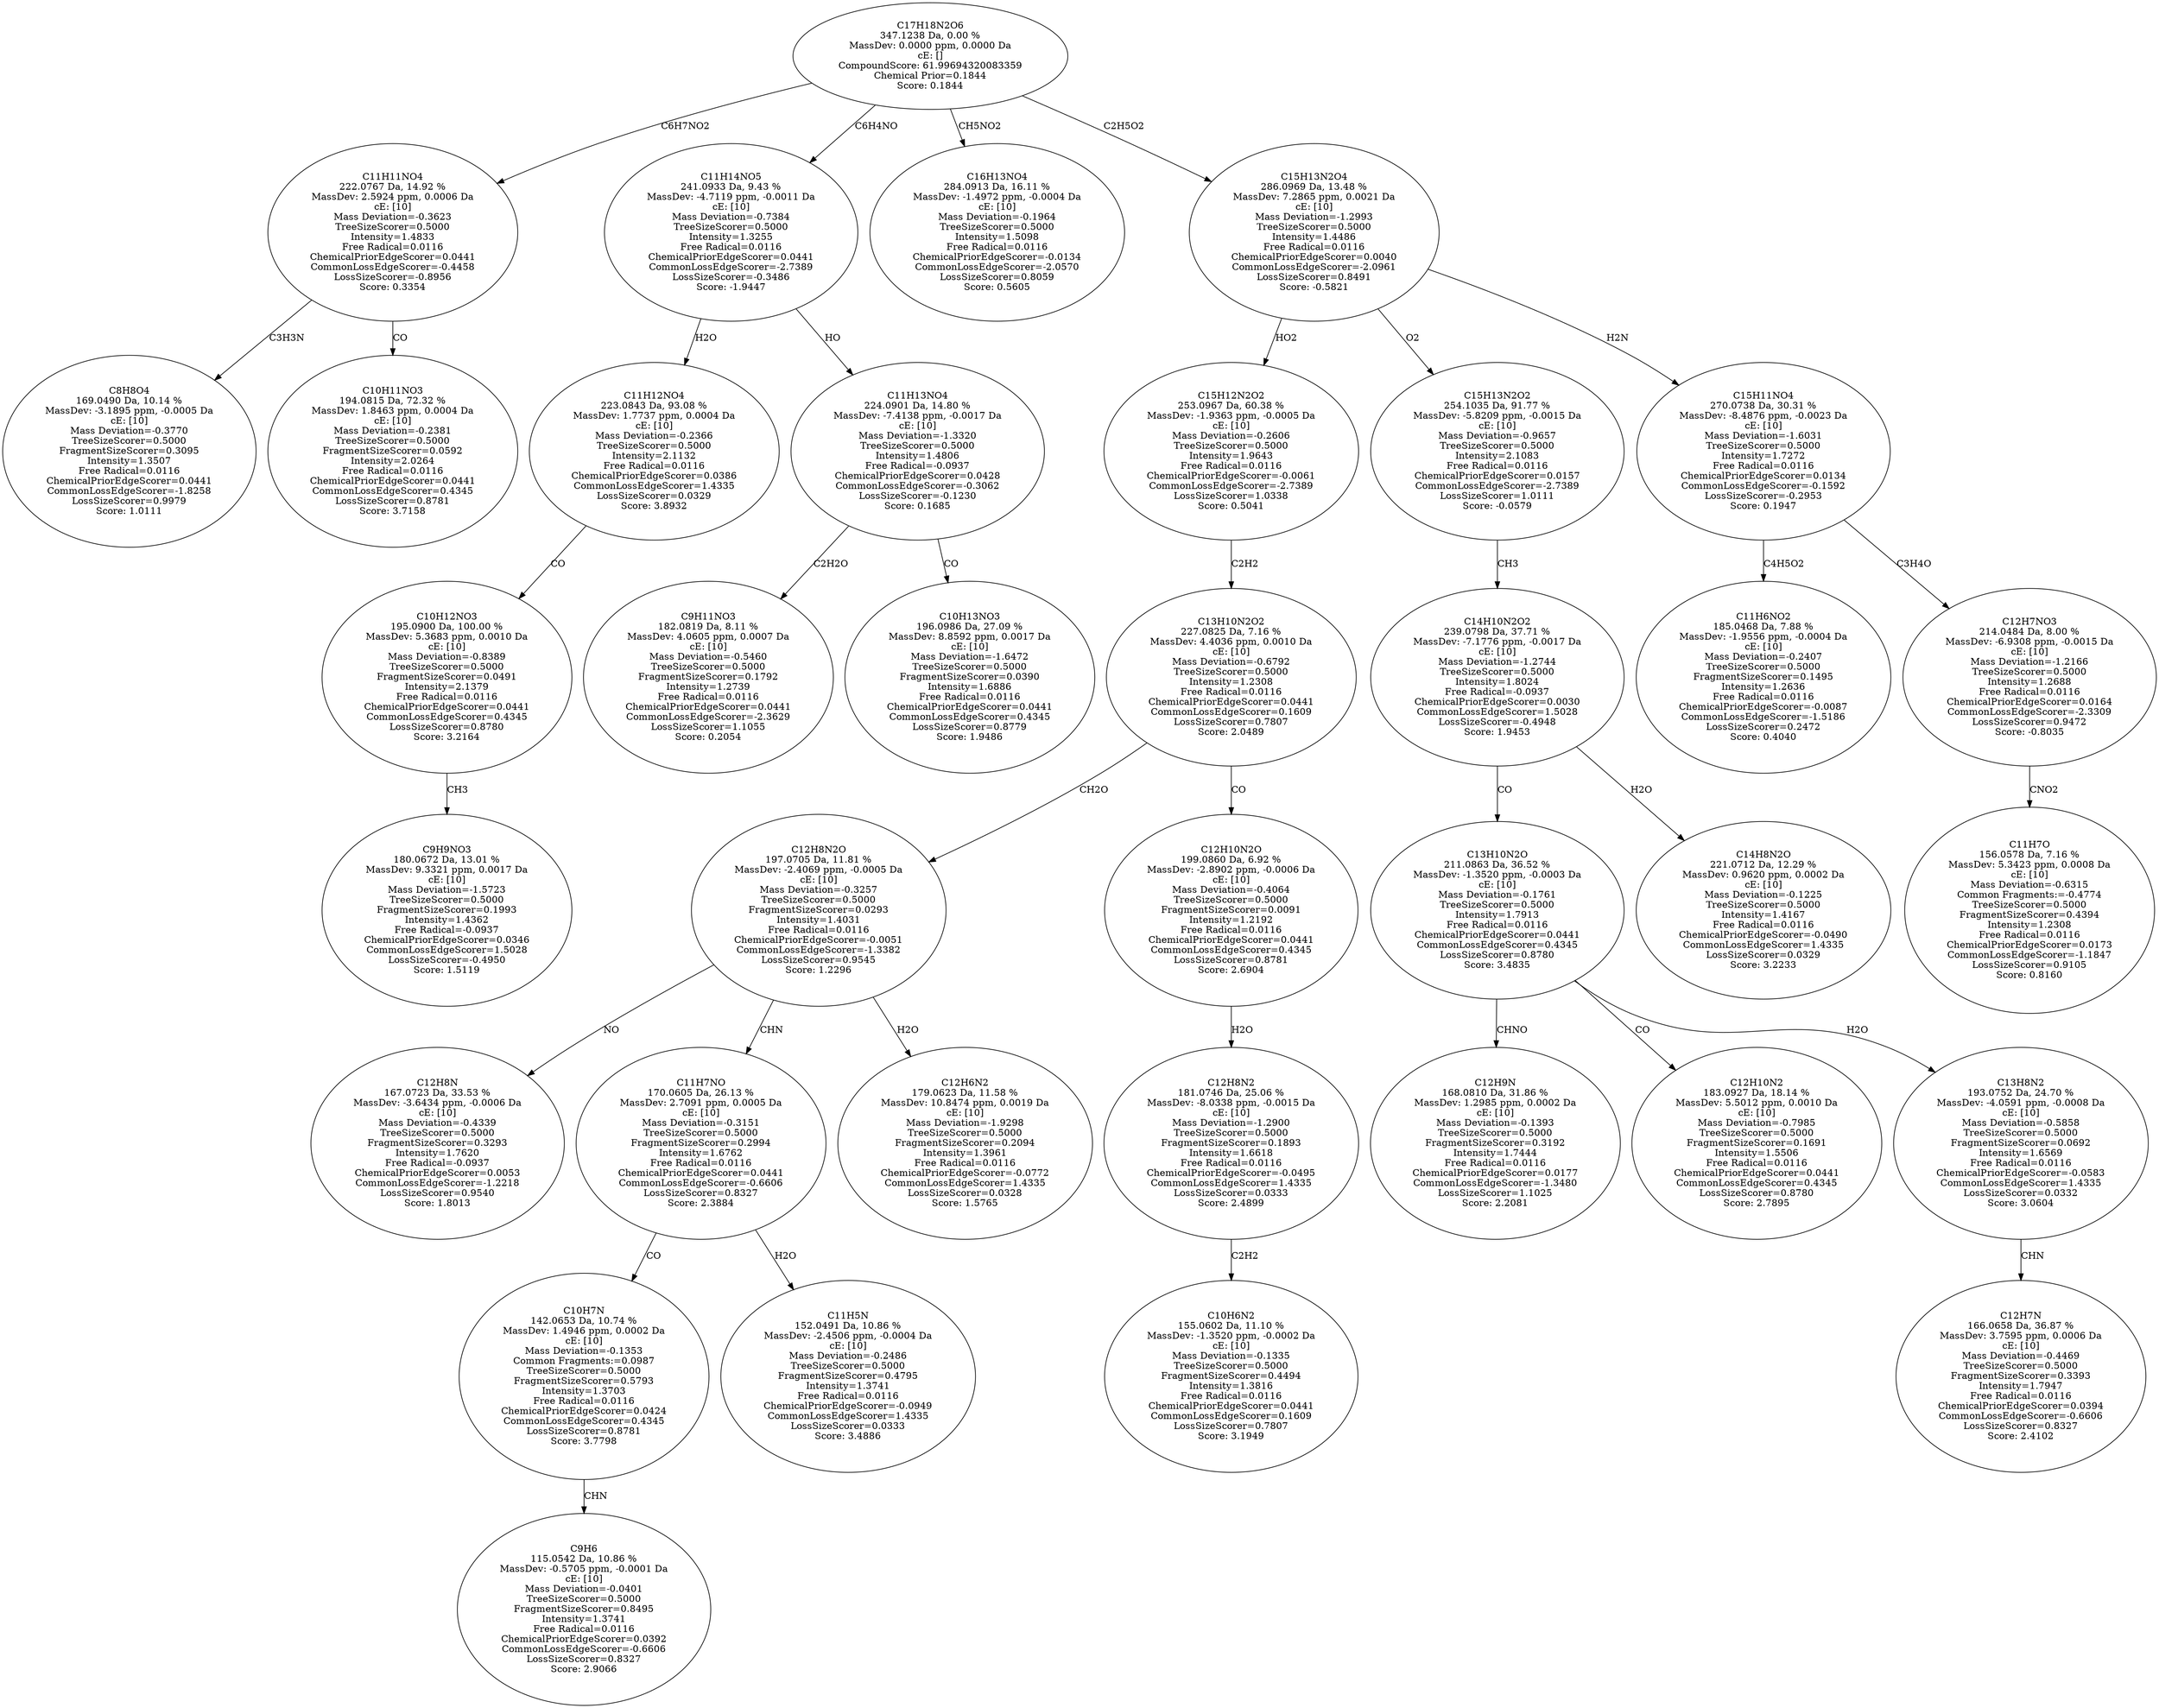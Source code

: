 strict digraph {
v1 [label="C8H8O4\n169.0490 Da, 10.14 %\nMassDev: -3.1895 ppm, -0.0005 Da\ncE: [10]\nMass Deviation=-0.3770\nTreeSizeScorer=0.5000\nFragmentSizeScorer=0.3095\nIntensity=1.3507\nFree Radical=0.0116\nChemicalPriorEdgeScorer=0.0441\nCommonLossEdgeScorer=-1.8258\nLossSizeScorer=0.9979\nScore: 1.0111"];
v2 [label="C10H11NO3\n194.0815 Da, 72.32 %\nMassDev: 1.8463 ppm, 0.0004 Da\ncE: [10]\nMass Deviation=-0.2381\nTreeSizeScorer=0.5000\nFragmentSizeScorer=0.0592\nIntensity=2.0264\nFree Radical=0.0116\nChemicalPriorEdgeScorer=0.0441\nCommonLossEdgeScorer=0.4345\nLossSizeScorer=0.8781\nScore: 3.7158"];
v3 [label="C11H11NO4\n222.0767 Da, 14.92 %\nMassDev: 2.5924 ppm, 0.0006 Da\ncE: [10]\nMass Deviation=-0.3623\nTreeSizeScorer=0.5000\nIntensity=1.4833\nFree Radical=0.0116\nChemicalPriorEdgeScorer=0.0441\nCommonLossEdgeScorer=-0.4458\nLossSizeScorer=-0.8956\nScore: 0.3354"];
v4 [label="C9H9NO3\n180.0672 Da, 13.01 %\nMassDev: 9.3321 ppm, 0.0017 Da\ncE: [10]\nMass Deviation=-1.5723\nTreeSizeScorer=0.5000\nFragmentSizeScorer=0.1993\nIntensity=1.4362\nFree Radical=-0.0937\nChemicalPriorEdgeScorer=0.0346\nCommonLossEdgeScorer=1.5028\nLossSizeScorer=-0.4950\nScore: 1.5119"];
v5 [label="C10H12NO3\n195.0900 Da, 100.00 %\nMassDev: 5.3683 ppm, 0.0010 Da\ncE: [10]\nMass Deviation=-0.8389\nTreeSizeScorer=0.5000\nFragmentSizeScorer=0.0491\nIntensity=2.1379\nFree Radical=0.0116\nChemicalPriorEdgeScorer=0.0441\nCommonLossEdgeScorer=0.4345\nLossSizeScorer=0.8780\nScore: 3.2164"];
v6 [label="C11H12NO4\n223.0843 Da, 93.08 %\nMassDev: 1.7737 ppm, 0.0004 Da\ncE: [10]\nMass Deviation=-0.2366\nTreeSizeScorer=0.5000\nIntensity=2.1132\nFree Radical=0.0116\nChemicalPriorEdgeScorer=0.0386\nCommonLossEdgeScorer=1.4335\nLossSizeScorer=0.0329\nScore: 3.8932"];
v7 [label="C9H11NO3\n182.0819 Da, 8.11 %\nMassDev: 4.0605 ppm, 0.0007 Da\ncE: [10]\nMass Deviation=-0.5460\nTreeSizeScorer=0.5000\nFragmentSizeScorer=0.1792\nIntensity=1.2739\nFree Radical=0.0116\nChemicalPriorEdgeScorer=0.0441\nCommonLossEdgeScorer=-2.3629\nLossSizeScorer=1.1055\nScore: 0.2054"];
v8 [label="C10H13NO3\n196.0986 Da, 27.09 %\nMassDev: 8.8592 ppm, 0.0017 Da\ncE: [10]\nMass Deviation=-1.6472\nTreeSizeScorer=0.5000\nFragmentSizeScorer=0.0390\nIntensity=1.6886\nFree Radical=0.0116\nChemicalPriorEdgeScorer=0.0441\nCommonLossEdgeScorer=0.4345\nLossSizeScorer=0.8779\nScore: 1.9486"];
v9 [label="C11H13NO4\n224.0901 Da, 14.80 %\nMassDev: -7.4138 ppm, -0.0017 Da\ncE: [10]\nMass Deviation=-1.3320\nTreeSizeScorer=0.5000\nIntensity=1.4806\nFree Radical=-0.0937\nChemicalPriorEdgeScorer=0.0428\nCommonLossEdgeScorer=-0.3062\nLossSizeScorer=-0.1230\nScore: 0.1685"];
v10 [label="C11H14NO5\n241.0933 Da, 9.43 %\nMassDev: -4.7119 ppm, -0.0011 Da\ncE: [10]\nMass Deviation=-0.7384\nTreeSizeScorer=0.5000\nIntensity=1.3255\nFree Radical=0.0116\nChemicalPriorEdgeScorer=0.0441\nCommonLossEdgeScorer=-2.7389\nLossSizeScorer=-0.3486\nScore: -1.9447"];
v11 [label="C16H13NO4\n284.0913 Da, 16.11 %\nMassDev: -1.4972 ppm, -0.0004 Da\ncE: [10]\nMass Deviation=-0.1964\nTreeSizeScorer=0.5000\nIntensity=1.5098\nFree Radical=0.0116\nChemicalPriorEdgeScorer=-0.0134\nCommonLossEdgeScorer=-2.0570\nLossSizeScorer=0.8059\nScore: 0.5605"];
v12 [label="C12H8N\n167.0723 Da, 33.53 %\nMassDev: -3.6434 ppm, -0.0006 Da\ncE: [10]\nMass Deviation=-0.4339\nTreeSizeScorer=0.5000\nFragmentSizeScorer=0.3293\nIntensity=1.7620\nFree Radical=-0.0937\nChemicalPriorEdgeScorer=0.0053\nCommonLossEdgeScorer=-1.2218\nLossSizeScorer=0.9540\nScore: 1.8013"];
v13 [label="C9H6\n115.0542 Da, 10.86 %\nMassDev: -0.5705 ppm, -0.0001 Da\ncE: [10]\nMass Deviation=-0.0401\nTreeSizeScorer=0.5000\nFragmentSizeScorer=0.8495\nIntensity=1.3741\nFree Radical=0.0116\nChemicalPriorEdgeScorer=0.0392\nCommonLossEdgeScorer=-0.6606\nLossSizeScorer=0.8327\nScore: 2.9066"];
v14 [label="C10H7N\n142.0653 Da, 10.74 %\nMassDev: 1.4946 ppm, 0.0002 Da\ncE: [10]\nMass Deviation=-0.1353\nCommon Fragments:=0.0987\nTreeSizeScorer=0.5000\nFragmentSizeScorer=0.5793\nIntensity=1.3703\nFree Radical=0.0116\nChemicalPriorEdgeScorer=0.0424\nCommonLossEdgeScorer=0.4345\nLossSizeScorer=0.8781\nScore: 3.7798"];
v15 [label="C11H5N\n152.0491 Da, 10.86 %\nMassDev: -2.4506 ppm, -0.0004 Da\ncE: [10]\nMass Deviation=-0.2486\nTreeSizeScorer=0.5000\nFragmentSizeScorer=0.4795\nIntensity=1.3741\nFree Radical=0.0116\nChemicalPriorEdgeScorer=-0.0949\nCommonLossEdgeScorer=1.4335\nLossSizeScorer=0.0333\nScore: 3.4886"];
v16 [label="C11H7NO\n170.0605 Da, 26.13 %\nMassDev: 2.7091 ppm, 0.0005 Da\ncE: [10]\nMass Deviation=-0.3151\nTreeSizeScorer=0.5000\nFragmentSizeScorer=0.2994\nIntensity=1.6762\nFree Radical=0.0116\nChemicalPriorEdgeScorer=0.0441\nCommonLossEdgeScorer=-0.6606\nLossSizeScorer=0.8327\nScore: 2.3884"];
v17 [label="C12H6N2\n179.0623 Da, 11.58 %\nMassDev: 10.8474 ppm, 0.0019 Da\ncE: [10]\nMass Deviation=-1.9298\nTreeSizeScorer=0.5000\nFragmentSizeScorer=0.2094\nIntensity=1.3961\nFree Radical=0.0116\nChemicalPriorEdgeScorer=-0.0772\nCommonLossEdgeScorer=1.4335\nLossSizeScorer=0.0328\nScore: 1.5765"];
v18 [label="C12H8N2O\n197.0705 Da, 11.81 %\nMassDev: -2.4069 ppm, -0.0005 Da\ncE: [10]\nMass Deviation=-0.3257\nTreeSizeScorer=0.5000\nFragmentSizeScorer=0.0293\nIntensity=1.4031\nFree Radical=0.0116\nChemicalPriorEdgeScorer=-0.0051\nCommonLossEdgeScorer=-1.3382\nLossSizeScorer=0.9545\nScore: 1.2296"];
v19 [label="C10H6N2\n155.0602 Da, 11.10 %\nMassDev: -1.3520 ppm, -0.0002 Da\ncE: [10]\nMass Deviation=-0.1335\nTreeSizeScorer=0.5000\nFragmentSizeScorer=0.4494\nIntensity=1.3816\nFree Radical=0.0116\nChemicalPriorEdgeScorer=0.0441\nCommonLossEdgeScorer=0.1609\nLossSizeScorer=0.7807\nScore: 3.1949"];
v20 [label="C12H8N2\n181.0746 Da, 25.06 %\nMassDev: -8.0338 ppm, -0.0015 Da\ncE: [10]\nMass Deviation=-1.2900\nTreeSizeScorer=0.5000\nFragmentSizeScorer=0.1893\nIntensity=1.6618\nFree Radical=0.0116\nChemicalPriorEdgeScorer=-0.0495\nCommonLossEdgeScorer=1.4335\nLossSizeScorer=0.0333\nScore: 2.4899"];
v21 [label="C12H10N2O\n199.0860 Da, 6.92 %\nMassDev: -2.8902 ppm, -0.0006 Da\ncE: [10]\nMass Deviation=-0.4064\nTreeSizeScorer=0.5000\nFragmentSizeScorer=0.0091\nIntensity=1.2192\nFree Radical=0.0116\nChemicalPriorEdgeScorer=0.0441\nCommonLossEdgeScorer=0.4345\nLossSizeScorer=0.8781\nScore: 2.6904"];
v22 [label="C13H10N2O2\n227.0825 Da, 7.16 %\nMassDev: 4.4036 ppm, 0.0010 Da\ncE: [10]\nMass Deviation=-0.6792\nTreeSizeScorer=0.5000\nIntensity=1.2308\nFree Radical=0.0116\nChemicalPriorEdgeScorer=0.0441\nCommonLossEdgeScorer=0.1609\nLossSizeScorer=0.7807\nScore: 2.0489"];
v23 [label="C15H12N2O2\n253.0967 Da, 60.38 %\nMassDev: -1.9363 ppm, -0.0005 Da\ncE: [10]\nMass Deviation=-0.2606\nTreeSizeScorer=0.5000\nIntensity=1.9643\nFree Radical=0.0116\nChemicalPriorEdgeScorer=-0.0061\nCommonLossEdgeScorer=-2.7389\nLossSizeScorer=1.0338\nScore: 0.5041"];
v24 [label="C12H9N\n168.0810 Da, 31.86 %\nMassDev: 1.2985 ppm, 0.0002 Da\ncE: [10]\nMass Deviation=-0.1393\nTreeSizeScorer=0.5000\nFragmentSizeScorer=0.3192\nIntensity=1.7444\nFree Radical=0.0116\nChemicalPriorEdgeScorer=0.0177\nCommonLossEdgeScorer=-1.3480\nLossSizeScorer=1.1025\nScore: 2.2081"];
v25 [label="C12H10N2\n183.0927 Da, 18.14 %\nMassDev: 5.5012 ppm, 0.0010 Da\ncE: [10]\nMass Deviation=-0.7985\nTreeSizeScorer=0.5000\nFragmentSizeScorer=0.1691\nIntensity=1.5506\nFree Radical=0.0116\nChemicalPriorEdgeScorer=0.0441\nCommonLossEdgeScorer=0.4345\nLossSizeScorer=0.8780\nScore: 2.7895"];
v26 [label="C12H7N\n166.0658 Da, 36.87 %\nMassDev: 3.7595 ppm, 0.0006 Da\ncE: [10]\nMass Deviation=-0.4469\nTreeSizeScorer=0.5000\nFragmentSizeScorer=0.3393\nIntensity=1.7947\nFree Radical=0.0116\nChemicalPriorEdgeScorer=0.0394\nCommonLossEdgeScorer=-0.6606\nLossSizeScorer=0.8327\nScore: 2.4102"];
v27 [label="C13H8N2\n193.0752 Da, 24.70 %\nMassDev: -4.0591 ppm, -0.0008 Da\ncE: [10]\nMass Deviation=-0.5858\nTreeSizeScorer=0.5000\nFragmentSizeScorer=0.0692\nIntensity=1.6569\nFree Radical=0.0116\nChemicalPriorEdgeScorer=-0.0583\nCommonLossEdgeScorer=1.4335\nLossSizeScorer=0.0332\nScore: 3.0604"];
v28 [label="C13H10N2O\n211.0863 Da, 36.52 %\nMassDev: -1.3520 ppm, -0.0003 Da\ncE: [10]\nMass Deviation=-0.1761\nTreeSizeScorer=0.5000\nIntensity=1.7913\nFree Radical=0.0116\nChemicalPriorEdgeScorer=0.0441\nCommonLossEdgeScorer=0.4345\nLossSizeScorer=0.8780\nScore: 3.4835"];
v29 [label="C14H8N2O\n221.0712 Da, 12.29 %\nMassDev: 0.9620 ppm, 0.0002 Da\ncE: [10]\nMass Deviation=-0.1225\nTreeSizeScorer=0.5000\nIntensity=1.4167\nFree Radical=0.0116\nChemicalPriorEdgeScorer=-0.0490\nCommonLossEdgeScorer=1.4335\nLossSizeScorer=0.0329\nScore: 3.2233"];
v30 [label="C14H10N2O2\n239.0798 Da, 37.71 %\nMassDev: -7.1776 ppm, -0.0017 Da\ncE: [10]\nMass Deviation=-1.2744\nTreeSizeScorer=0.5000\nIntensity=1.8024\nFree Radical=-0.0937\nChemicalPriorEdgeScorer=0.0030\nCommonLossEdgeScorer=1.5028\nLossSizeScorer=-0.4948\nScore: 1.9453"];
v31 [label="C15H13N2O2\n254.1035 Da, 91.77 %\nMassDev: -5.8209 ppm, -0.0015 Da\ncE: [10]\nMass Deviation=-0.9657\nTreeSizeScorer=0.5000\nIntensity=2.1083\nFree Radical=0.0116\nChemicalPriorEdgeScorer=0.0157\nCommonLossEdgeScorer=-2.7389\nLossSizeScorer=1.0111\nScore: -0.0579"];
v32 [label="C11H6NO2\n185.0468 Da, 7.88 %\nMassDev: -1.9556 ppm, -0.0004 Da\ncE: [10]\nMass Deviation=-0.2407\nTreeSizeScorer=0.5000\nFragmentSizeScorer=0.1495\nIntensity=1.2636\nFree Radical=0.0116\nChemicalPriorEdgeScorer=-0.0087\nCommonLossEdgeScorer=-1.5186\nLossSizeScorer=0.2472\nScore: 0.4040"];
v33 [label="C11H7O\n156.0578 Da, 7.16 %\nMassDev: 5.3423 ppm, 0.0008 Da\ncE: [10]\nMass Deviation=-0.6315\nCommon Fragments:=-0.4774\nTreeSizeScorer=0.5000\nFragmentSizeScorer=0.4394\nIntensity=1.2308\nFree Radical=0.0116\nChemicalPriorEdgeScorer=0.0173\nCommonLossEdgeScorer=-1.1847\nLossSizeScorer=0.9105\nScore: 0.8160"];
v34 [label="C12H7NO3\n214.0484 Da, 8.00 %\nMassDev: -6.9308 ppm, -0.0015 Da\ncE: [10]\nMass Deviation=-1.2166\nTreeSizeScorer=0.5000\nIntensity=1.2688\nFree Radical=0.0116\nChemicalPriorEdgeScorer=0.0164\nCommonLossEdgeScorer=-2.3309\nLossSizeScorer=0.9472\nScore: -0.8035"];
v35 [label="C15H11NO4\n270.0738 Da, 30.31 %\nMassDev: -8.4876 ppm, -0.0023 Da\ncE: [10]\nMass Deviation=-1.6031\nTreeSizeScorer=0.5000\nIntensity=1.7272\nFree Radical=0.0116\nChemicalPriorEdgeScorer=0.0134\nCommonLossEdgeScorer=-0.1592\nLossSizeScorer=-0.2953\nScore: 0.1947"];
v36 [label="C15H13N2O4\n286.0969 Da, 13.48 %\nMassDev: 7.2865 ppm, 0.0021 Da\ncE: [10]\nMass Deviation=-1.2993\nTreeSizeScorer=0.5000\nIntensity=1.4486\nFree Radical=0.0116\nChemicalPriorEdgeScorer=0.0040\nCommonLossEdgeScorer=-2.0961\nLossSizeScorer=0.8491\nScore: -0.5821"];
v37 [label="C17H18N2O6\n347.1238 Da, 0.00 %\nMassDev: 0.0000 ppm, 0.0000 Da\ncE: []\nCompoundScore: 61.99694320083359\nChemical Prior=0.1844\nScore: 0.1844"];
v3 -> v1 [label="C3H3N"];
v3 -> v2 [label="CO"];
v37 -> v3 [label="C6H7NO2"];
v5 -> v4 [label="CH3"];
v6 -> v5 [label="CO"];
v10 -> v6 [label="H2O"];
v9 -> v7 [label="C2H2O"];
v9 -> v8 [label="CO"];
v10 -> v9 [label="HO"];
v37 -> v10 [label="C6H4NO"];
v37 -> v11 [label="CH5NO2"];
v18 -> v12 [label="NO"];
v14 -> v13 [label="CHN"];
v16 -> v14 [label="CO"];
v16 -> v15 [label="H2O"];
v18 -> v16 [label="CHN"];
v18 -> v17 [label="H2O"];
v22 -> v18 [label="CH2O"];
v20 -> v19 [label="C2H2"];
v21 -> v20 [label="H2O"];
v22 -> v21 [label="CO"];
v23 -> v22 [label="C2H2"];
v36 -> v23 [label="HO2"];
v28 -> v24 [label="CHNO"];
v28 -> v25 [label="CO"];
v27 -> v26 [label="CHN"];
v28 -> v27 [label="H2O"];
v30 -> v28 [label="CO"];
v30 -> v29 [label="H2O"];
v31 -> v30 [label="CH3"];
v36 -> v31 [label="O2"];
v35 -> v32 [label="C4H5O2"];
v34 -> v33 [label="CNO2"];
v35 -> v34 [label="C3H4O"];
v36 -> v35 [label="H2N"];
v37 -> v36 [label="C2H5O2"];
}